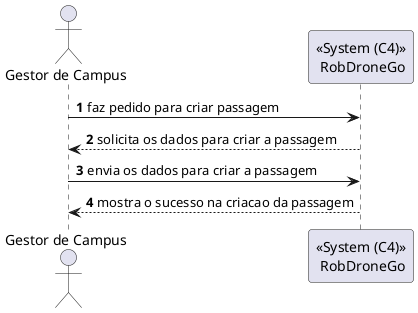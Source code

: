 

@startuml
autonumber
actor "Gestor de Campus"



"Gestor de Campus" -> "<<System (C4)>>\n RobDroneGo" : faz pedido para criar passagem

"<<System (C4)>>\n RobDroneGo"  --> "Gestor de Campus"  : solicita os dados para criar a passagem

"Gestor de Campus" -> "<<System (C4)>>\n RobDroneGo" : envia os dados para criar a passagem

"<<System (C4)>>\n RobDroneGo"  --> "Gestor de Campus"   : mostra o sucesso na criacao da passagem


@enduml